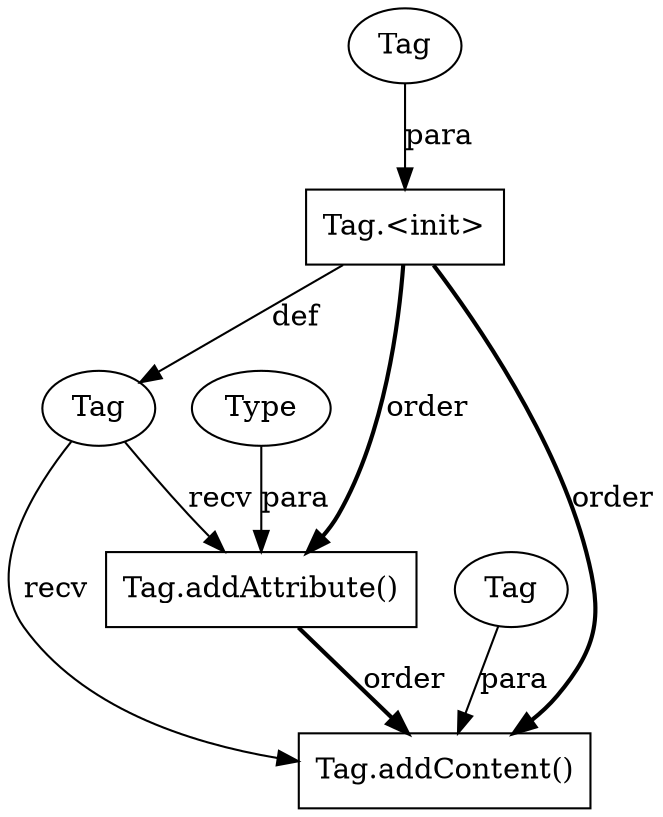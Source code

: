 digraph "AUG" {

  1 [ label="Tag.addContent()" shape="box" ];
  2 [ label="Tag" shape="ellipse" ];
  3 [ label="Tag.addAttribute()" shape="box" ];
  4 [ label="Type" shape="ellipse" ];
  5 [ label="Tag" shape="ellipse" ];
  6 [ label="Tag.<init>" shape="box" ];
  7 [ label="Tag" shape="ellipse" ];
  2 -> 1 [ label="recv" style="solid" ];
  5 -> 1 [ label="para" style="solid" ];
  6 -> 1 [ label="order" style="bold" ];
  3 -> 1 [ label="order" style="bold" ];
  6 -> 2 [ label="def" style="solid" ];
  4 -> 3 [ label="para" style="solid" ];
  2 -> 3 [ label="recv" style="solid" ];
  6 -> 3 [ label="order" style="bold" ];
  7 -> 6 [ label="para" style="solid" ];
}
